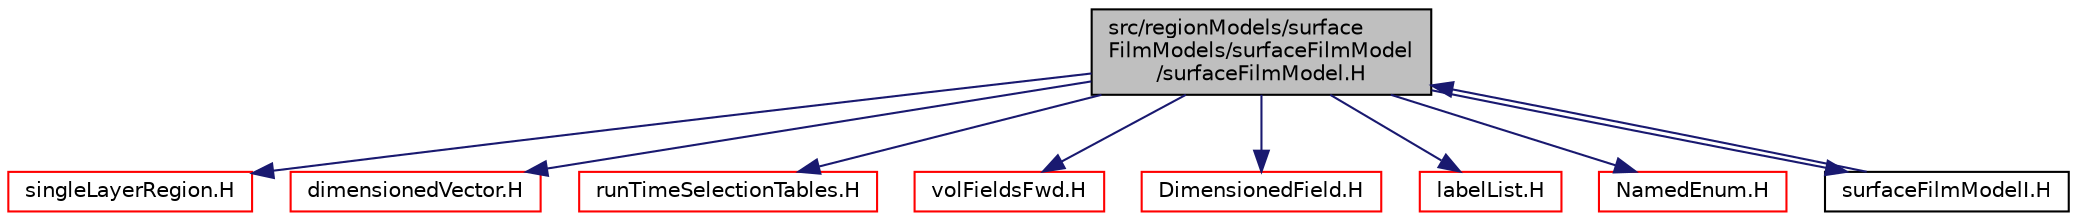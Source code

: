 digraph "src/regionModels/surfaceFilmModels/surfaceFilmModel/surfaceFilmModel.H"
{
  bgcolor="transparent";
  edge [fontname="Helvetica",fontsize="10",labelfontname="Helvetica",labelfontsize="10"];
  node [fontname="Helvetica",fontsize="10",shape=record];
  Node1 [label="src/regionModels/surface\lFilmModels/surfaceFilmModel\l/surfaceFilmModel.H",height=0.2,width=0.4,color="black", fillcolor="grey75", style="filled", fontcolor="black"];
  Node1 -> Node2 [color="midnightblue",fontsize="10",style="solid",fontname="Helvetica"];
  Node2 [label="singleLayerRegion.H",height=0.2,width=0.4,color="red",URL="$a09481.html"];
  Node1 -> Node3 [color="midnightblue",fontsize="10",style="solid",fontname="Helvetica"];
  Node3 [label="dimensionedVector.H",height=0.2,width=0.4,color="red",URL="$a07877.html"];
  Node1 -> Node4 [color="midnightblue",fontsize="10",style="solid",fontname="Helvetica"];
  Node4 [label="runTimeSelectionTables.H",height=0.2,width=0.4,color="red",URL="$a07840.html",tooltip="Macros to ease declaration of run-time selection tables. "];
  Node1 -> Node5 [color="midnightblue",fontsize="10",style="solid",fontname="Helvetica"];
  Node5 [label="volFieldsFwd.H",height=0.2,width=0.4,color="red",URL="$a05610.html"];
  Node1 -> Node6 [color="midnightblue",fontsize="10",style="solid",fontname="Helvetica"];
  Node6 [label="DimensionedField.H",height=0.2,width=0.4,color="red",URL="$a07887.html"];
  Node1 -> Node7 [color="midnightblue",fontsize="10",style="solid",fontname="Helvetica"];
  Node7 [label="labelList.H",height=0.2,width=0.4,color="red",URL="$a08887.html"];
  Node1 -> Node8 [color="midnightblue",fontsize="10",style="solid",fontname="Helvetica"];
  Node8 [label="NamedEnum.H",height=0.2,width=0.4,color="red",URL="$a07677.html"];
  Node1 -> Node9 [color="midnightblue",fontsize="10",style="solid",fontname="Helvetica"];
  Node9 [label="surfaceFilmModelI.H",height=0.2,width=0.4,color="black",URL="$a09580.html"];
  Node9 -> Node1 [color="midnightblue",fontsize="10",style="solid",fontname="Helvetica"];
}
